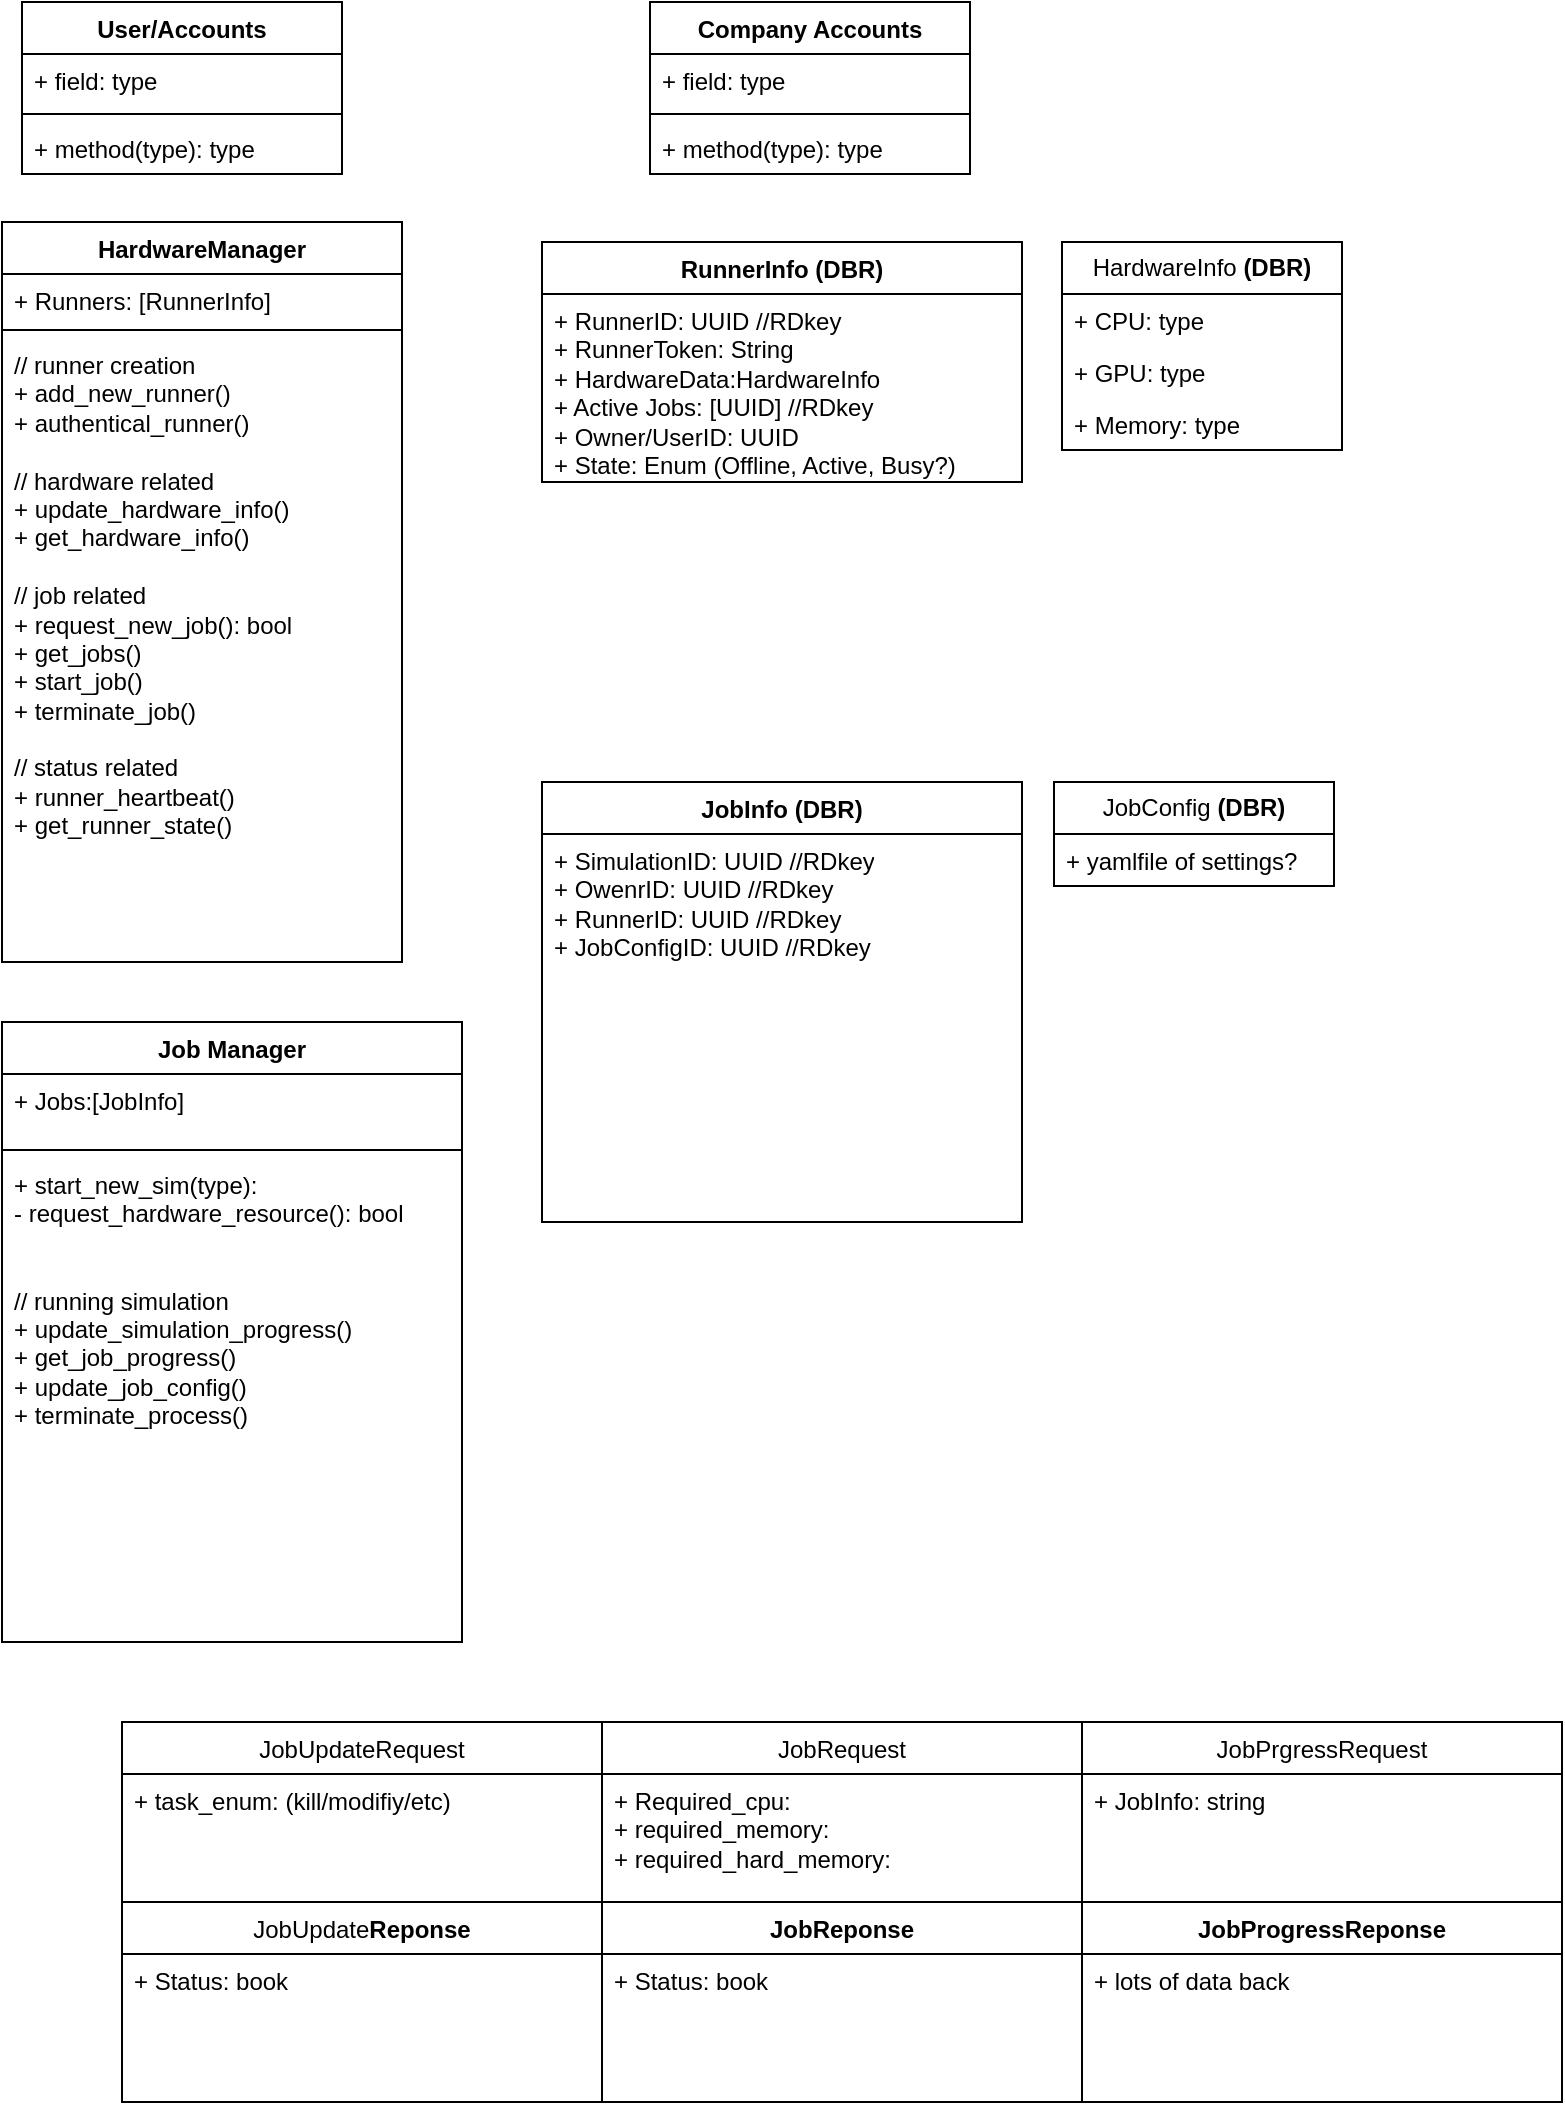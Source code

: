 <mxfile version="26.0.7">
  <diagram name="Page-1" id="OiLh1fH9trJi4Xa0TGHf">
    <mxGraphModel dx="2008" dy="1114" grid="1" gridSize="10" guides="1" tooltips="1" connect="1" arrows="1" fold="1" page="1" pageScale="1" pageWidth="827" pageHeight="1169" math="0" shadow="0">
      <root>
        <mxCell id="0" />
        <mxCell id="1" parent="0" />
        <mxCell id="-diZnIrNLLxqrGsPqr5u-13" value="RunnerInfo (DBR)" style="swimlane;fontStyle=1;align=center;verticalAlign=top;childLayout=stackLayout;horizontal=1;startSize=26;horizontalStack=0;resizeParent=1;resizeParentMax=0;resizeLast=0;collapsible=1;marginBottom=0;whiteSpace=wrap;html=1;" vertex="1" parent="1">
          <mxGeometry x="280" y="120" width="240" height="120" as="geometry" />
        </mxCell>
        <mxCell id="-diZnIrNLLxqrGsPqr5u-14" value="+ RunnerID: UUID //RDkey&lt;div&gt;+ RunnerToken: String&lt;/div&gt;&lt;div&gt;+ HardwareData:HardwareInfo&lt;/div&gt;&lt;div&gt;+ Active Jobs: [&lt;span style=&quot;background-color: transparent; color: light-dark(rgb(0, 0, 0), rgb(255, 255, 255));&quot;&gt;UUID] //RDkey&lt;/span&gt;&lt;/div&gt;&lt;div&gt;+ Owner/UserID: UUID&lt;/div&gt;&lt;div&gt;+ State: Enum (Offline, Active, Busy?)&lt;br&gt;&lt;div&gt;&lt;br&gt;&lt;/div&gt;&lt;/div&gt;" style="text;strokeColor=none;fillColor=none;align=left;verticalAlign=top;spacingLeft=4;spacingRight=4;overflow=hidden;rotatable=0;points=[[0,0.5],[1,0.5]];portConstraint=eastwest;whiteSpace=wrap;html=1;" vertex="1" parent="-diZnIrNLLxqrGsPqr5u-13">
          <mxGeometry y="26" width="240" height="94" as="geometry" />
        </mxCell>
        <mxCell id="-diZnIrNLLxqrGsPqr5u-17" value="JobInfo (DBR)" style="swimlane;fontStyle=1;align=center;verticalAlign=top;childLayout=stackLayout;horizontal=1;startSize=26;horizontalStack=0;resizeParent=1;resizeParentMax=0;resizeLast=0;collapsible=1;marginBottom=0;whiteSpace=wrap;html=1;" vertex="1" parent="1">
          <mxGeometry x="280" y="390" width="240" height="220" as="geometry" />
        </mxCell>
        <mxCell id="-diZnIrNLLxqrGsPqr5u-18" value="+ SimulationID: UUID //RDkey&lt;div&gt;+ OwenrID: UUID //RDkey&lt;/div&gt;&lt;div&gt;+ RunnerID: UUID //RDkey&lt;/div&gt;&lt;div&gt;+ JobConfigID: UUID //RDkey&lt;/div&gt;" style="text;strokeColor=none;fillColor=none;align=left;verticalAlign=top;spacingLeft=4;spacingRight=4;overflow=hidden;rotatable=0;points=[[0,0.5],[1,0.5]];portConstraint=eastwest;whiteSpace=wrap;html=1;" vertex="1" parent="-diZnIrNLLxqrGsPqr5u-17">
          <mxGeometry y="26" width="240" height="194" as="geometry" />
        </mxCell>
        <mxCell id="-diZnIrNLLxqrGsPqr5u-38" value="User/Accounts" style="swimlane;fontStyle=1;align=center;verticalAlign=top;childLayout=stackLayout;horizontal=1;startSize=26;horizontalStack=0;resizeParent=1;resizeParentMax=0;resizeLast=0;collapsible=1;marginBottom=0;whiteSpace=wrap;html=1;" vertex="1" parent="1">
          <mxGeometry x="20" width="160" height="86" as="geometry" />
        </mxCell>
        <mxCell id="-diZnIrNLLxqrGsPqr5u-39" value="+ field: type" style="text;strokeColor=none;fillColor=none;align=left;verticalAlign=top;spacingLeft=4;spacingRight=4;overflow=hidden;rotatable=0;points=[[0,0.5],[1,0.5]];portConstraint=eastwest;whiteSpace=wrap;html=1;" vertex="1" parent="-diZnIrNLLxqrGsPqr5u-38">
          <mxGeometry y="26" width="160" height="26" as="geometry" />
        </mxCell>
        <mxCell id="-diZnIrNLLxqrGsPqr5u-40" value="" style="line;strokeWidth=1;fillColor=none;align=left;verticalAlign=middle;spacingTop=-1;spacingLeft=3;spacingRight=3;rotatable=0;labelPosition=right;points=[];portConstraint=eastwest;strokeColor=inherit;" vertex="1" parent="-diZnIrNLLxqrGsPqr5u-38">
          <mxGeometry y="52" width="160" height="8" as="geometry" />
        </mxCell>
        <mxCell id="-diZnIrNLLxqrGsPqr5u-41" value="+ method(type): type" style="text;strokeColor=none;fillColor=none;align=left;verticalAlign=top;spacingLeft=4;spacingRight=4;overflow=hidden;rotatable=0;points=[[0,0.5],[1,0.5]];portConstraint=eastwest;whiteSpace=wrap;html=1;" vertex="1" parent="-diZnIrNLLxqrGsPqr5u-38">
          <mxGeometry y="60" width="160" height="26" as="geometry" />
        </mxCell>
        <mxCell id="-diZnIrNLLxqrGsPqr5u-42" value="Company Accounts" style="swimlane;fontStyle=1;align=center;verticalAlign=top;childLayout=stackLayout;horizontal=1;startSize=26;horizontalStack=0;resizeParent=1;resizeParentMax=0;resizeLast=0;collapsible=1;marginBottom=0;whiteSpace=wrap;html=1;" vertex="1" parent="1">
          <mxGeometry x="334" width="160" height="86" as="geometry" />
        </mxCell>
        <mxCell id="-diZnIrNLLxqrGsPqr5u-43" value="+ field: type" style="text;strokeColor=none;fillColor=none;align=left;verticalAlign=top;spacingLeft=4;spacingRight=4;overflow=hidden;rotatable=0;points=[[0,0.5],[1,0.5]];portConstraint=eastwest;whiteSpace=wrap;html=1;" vertex="1" parent="-diZnIrNLLxqrGsPqr5u-42">
          <mxGeometry y="26" width="160" height="26" as="geometry" />
        </mxCell>
        <mxCell id="-diZnIrNLLxqrGsPqr5u-44" value="" style="line;strokeWidth=1;fillColor=none;align=left;verticalAlign=middle;spacingTop=-1;spacingLeft=3;spacingRight=3;rotatable=0;labelPosition=right;points=[];portConstraint=eastwest;strokeColor=inherit;" vertex="1" parent="-diZnIrNLLxqrGsPqr5u-42">
          <mxGeometry y="52" width="160" height="8" as="geometry" />
        </mxCell>
        <mxCell id="-diZnIrNLLxqrGsPqr5u-45" value="+ method(type): type" style="text;strokeColor=none;fillColor=none;align=left;verticalAlign=top;spacingLeft=4;spacingRight=4;overflow=hidden;rotatable=0;points=[[0,0.5],[1,0.5]];portConstraint=eastwest;whiteSpace=wrap;html=1;" vertex="1" parent="-diZnIrNLLxqrGsPqr5u-42">
          <mxGeometry y="60" width="160" height="26" as="geometry" />
        </mxCell>
        <mxCell id="-diZnIrNLLxqrGsPqr5u-50" value="HardwareInfo&amp;nbsp;&lt;span style=&quot;font-weight: 700;&quot;&gt;(DBR)&lt;/span&gt;" style="swimlane;fontStyle=0;childLayout=stackLayout;horizontal=1;startSize=26;fillColor=none;horizontalStack=0;resizeParent=1;resizeParentMax=0;resizeLast=0;collapsible=1;marginBottom=0;whiteSpace=wrap;html=1;" vertex="1" parent="1">
          <mxGeometry x="540" y="120" width="140" height="104" as="geometry" />
        </mxCell>
        <mxCell id="-diZnIrNLLxqrGsPqr5u-51" value="+ CPU: type" style="text;strokeColor=none;fillColor=none;align=left;verticalAlign=top;spacingLeft=4;spacingRight=4;overflow=hidden;rotatable=0;points=[[0,0.5],[1,0.5]];portConstraint=eastwest;whiteSpace=wrap;html=1;" vertex="1" parent="-diZnIrNLLxqrGsPqr5u-50">
          <mxGeometry y="26" width="140" height="26" as="geometry" />
        </mxCell>
        <mxCell id="-diZnIrNLLxqrGsPqr5u-52" value="+ GPU: type" style="text;strokeColor=none;fillColor=none;align=left;verticalAlign=top;spacingLeft=4;spacingRight=4;overflow=hidden;rotatable=0;points=[[0,0.5],[1,0.5]];portConstraint=eastwest;whiteSpace=wrap;html=1;" vertex="1" parent="-diZnIrNLLxqrGsPqr5u-50">
          <mxGeometry y="52" width="140" height="26" as="geometry" />
        </mxCell>
        <mxCell id="-diZnIrNLLxqrGsPqr5u-53" value="+ Memory: type" style="text;strokeColor=none;fillColor=none;align=left;verticalAlign=top;spacingLeft=4;spacingRight=4;overflow=hidden;rotatable=0;points=[[0,0.5],[1,0.5]];portConstraint=eastwest;whiteSpace=wrap;html=1;" vertex="1" parent="-diZnIrNLLxqrGsPqr5u-50">
          <mxGeometry y="78" width="140" height="26" as="geometry" />
        </mxCell>
        <mxCell id="-diZnIrNLLxqrGsPqr5u-56" value="Job Manager" style="swimlane;fontStyle=1;align=center;verticalAlign=top;childLayout=stackLayout;horizontal=1;startSize=26;horizontalStack=0;resizeParent=1;resizeParentMax=0;resizeLast=0;collapsible=1;marginBottom=0;whiteSpace=wrap;html=1;" vertex="1" parent="1">
          <mxGeometry x="10" y="510" width="230" height="310" as="geometry" />
        </mxCell>
        <mxCell id="-diZnIrNLLxqrGsPqr5u-57" value="+ Jobs:[JobInfo]&lt;div&gt;&lt;div&gt;&lt;br&gt;&lt;/div&gt;&lt;/div&gt;" style="text;strokeColor=none;fillColor=none;align=left;verticalAlign=top;spacingLeft=4;spacingRight=4;overflow=hidden;rotatable=0;points=[[0,0.5],[1,0.5]];portConstraint=eastwest;whiteSpace=wrap;html=1;" vertex="1" parent="-diZnIrNLLxqrGsPqr5u-56">
          <mxGeometry y="26" width="230" height="34" as="geometry" />
        </mxCell>
        <mxCell id="-diZnIrNLLxqrGsPqr5u-58" value="" style="line;strokeWidth=1;fillColor=none;align=left;verticalAlign=middle;spacingTop=-1;spacingLeft=3;spacingRight=3;rotatable=0;labelPosition=right;points=[];portConstraint=eastwest;strokeColor=inherit;" vertex="1" parent="-diZnIrNLLxqrGsPqr5u-56">
          <mxGeometry y="60" width="230" height="8" as="geometry" />
        </mxCell>
        <mxCell id="-diZnIrNLLxqrGsPqr5u-59" value="+ start_new_sim(type):&amp;nbsp;&lt;div&gt;- request_hardware_resource(): bool&lt;br&gt;&lt;div&gt;&lt;br&gt;&lt;/div&gt;&lt;div&gt;&lt;br&gt;&lt;/div&gt;&lt;div&gt;// running simulation&lt;/div&gt;&lt;div&gt;+ update_simulation_progress()&lt;/div&gt;&lt;div&gt;+ get_job_progress()&lt;/div&gt;&lt;div&gt;&lt;span style=&quot;background-color: transparent; color: light-dark(rgb(0, 0, 0), rgb(255, 255, 255));&quot;&gt;+ update_job_config()&lt;/span&gt;&lt;/div&gt;&lt;div&gt;+ terminate_process()&lt;br&gt;&lt;/div&gt;&lt;/div&gt;" style="text;strokeColor=none;fillColor=none;align=left;verticalAlign=top;spacingLeft=4;spacingRight=4;overflow=hidden;rotatable=0;points=[[0,0.5],[1,0.5]];portConstraint=eastwest;whiteSpace=wrap;html=1;" vertex="1" parent="-diZnIrNLLxqrGsPqr5u-56">
          <mxGeometry y="68" width="230" height="242" as="geometry" />
        </mxCell>
        <mxCell id="-diZnIrNLLxqrGsPqr5u-60" value="HardwareManager" style="swimlane;fontStyle=1;align=center;verticalAlign=top;childLayout=stackLayout;horizontal=1;startSize=26;horizontalStack=0;resizeParent=1;resizeParentMax=0;resizeLast=0;collapsible=1;marginBottom=0;whiteSpace=wrap;html=1;" vertex="1" parent="1">
          <mxGeometry x="10" y="110" width="200" height="370" as="geometry" />
        </mxCell>
        <mxCell id="-diZnIrNLLxqrGsPqr5u-61" value="&lt;div&gt;&lt;div&gt;+ Runners: [RunnerInfo]&amp;nbsp;&lt;/div&gt;&lt;/div&gt;" style="text;strokeColor=none;fillColor=none;align=left;verticalAlign=top;spacingLeft=4;spacingRight=4;overflow=hidden;rotatable=0;points=[[0,0.5],[1,0.5]];portConstraint=eastwest;whiteSpace=wrap;html=1;" vertex="1" parent="-diZnIrNLLxqrGsPqr5u-60">
          <mxGeometry y="26" width="200" height="24" as="geometry" />
        </mxCell>
        <mxCell id="-diZnIrNLLxqrGsPqr5u-62" value="" style="line;strokeWidth=1;fillColor=none;align=left;verticalAlign=middle;spacingTop=-1;spacingLeft=3;spacingRight=3;rotatable=0;labelPosition=right;points=[];portConstraint=eastwest;strokeColor=inherit;" vertex="1" parent="-diZnIrNLLxqrGsPqr5u-60">
          <mxGeometry y="50" width="200" height="8" as="geometry" />
        </mxCell>
        <mxCell id="-diZnIrNLLxqrGsPqr5u-63" value="&lt;div&gt;// runner creation&lt;/div&gt;&lt;div&gt;+ add_new_runner()&lt;/div&gt;+ authentical_runner()&lt;div&gt;&lt;br&gt;&lt;/div&gt;&lt;div&gt;// hardware related&lt;br&gt;&lt;div&gt;+ update_hardware_info()&lt;/div&gt;&lt;div&gt;+ get_hardware_info()&lt;/div&gt;&lt;div&gt;&lt;br&gt;&lt;/div&gt;&lt;div&gt;// job related&lt;/div&gt;&lt;div&gt;+ request_new_job(): bool&lt;/div&gt;&lt;div&gt;+ get_jobs()&lt;/div&gt;&lt;div&gt;+ start_job()&lt;/div&gt;&lt;div&gt;+ terminate_job()&lt;/div&gt;&lt;/div&gt;&lt;div&gt;&lt;br&gt;&lt;/div&gt;&lt;div&gt;// status related&lt;/div&gt;&lt;div&gt;+ runner_heartbeat()&lt;/div&gt;&lt;div&gt;+ get_runner_state()&amp;nbsp;&lt;/div&gt;" style="text;strokeColor=none;fillColor=none;align=left;verticalAlign=top;spacingLeft=4;spacingRight=4;overflow=hidden;rotatable=0;points=[[0,0.5],[1,0.5]];portConstraint=eastwest;whiteSpace=wrap;html=1;" vertex="1" parent="-diZnIrNLLxqrGsPqr5u-60">
          <mxGeometry y="58" width="200" height="312" as="geometry" />
        </mxCell>
        <mxCell id="-diZnIrNLLxqrGsPqr5u-64" value="JobConfig&amp;nbsp;&lt;span style=&quot;font-weight: 700;&quot;&gt;(DBR)&lt;/span&gt;" style="swimlane;fontStyle=0;childLayout=stackLayout;horizontal=1;startSize=26;fillColor=none;horizontalStack=0;resizeParent=1;resizeParentMax=0;resizeLast=0;collapsible=1;marginBottom=0;whiteSpace=wrap;html=1;" vertex="1" parent="1">
          <mxGeometry x="536" y="390" width="140" height="52" as="geometry" />
        </mxCell>
        <mxCell id="-diZnIrNLLxqrGsPqr5u-65" value="+ yamlfile of settings?&lt;div&gt;&lt;br&gt;&lt;/div&gt;" style="text;strokeColor=none;fillColor=none;align=left;verticalAlign=top;spacingLeft=4;spacingRight=4;overflow=hidden;rotatable=0;points=[[0,0.5],[1,0.5]];portConstraint=eastwest;whiteSpace=wrap;html=1;" vertex="1" parent="-diZnIrNLLxqrGsPqr5u-64">
          <mxGeometry y="26" width="140" height="26" as="geometry" />
        </mxCell>
        <mxCell id="-diZnIrNLLxqrGsPqr5u-68" value="JobRequest" style="swimlane;fontStyle=0;align=center;verticalAlign=top;childLayout=stackLayout;horizontal=1;startSize=26;horizontalStack=0;resizeParent=1;resizeParentMax=0;resizeLast=0;collapsible=1;marginBottom=0;whiteSpace=wrap;html=1;" vertex="1" parent="1">
          <mxGeometry x="310" y="860" width="240" height="90" as="geometry" />
        </mxCell>
        <mxCell id="-diZnIrNLLxqrGsPqr5u-69" value="+ Required_cpu:&lt;div&gt;+ required_memory:&lt;/div&gt;&lt;div&gt;+ required_hard_memory:&lt;/div&gt;&lt;div&gt;&lt;br&gt;&lt;/div&gt;" style="text;strokeColor=none;fillColor=none;align=left;verticalAlign=top;spacingLeft=4;spacingRight=4;overflow=hidden;rotatable=0;points=[[0,0.5],[1,0.5]];portConstraint=eastwest;whiteSpace=wrap;html=1;" vertex="1" parent="-diZnIrNLLxqrGsPqr5u-68">
          <mxGeometry y="26" width="240" height="64" as="geometry" />
        </mxCell>
        <mxCell id="-diZnIrNLLxqrGsPqr5u-70" value="JobReponse" style="swimlane;fontStyle=1;align=center;verticalAlign=top;childLayout=stackLayout;horizontal=1;startSize=26;horizontalStack=0;resizeParent=1;resizeParentMax=0;resizeLast=0;collapsible=1;marginBottom=0;whiteSpace=wrap;html=1;" vertex="1" parent="1">
          <mxGeometry x="310" y="950" width="240" height="100" as="geometry" />
        </mxCell>
        <mxCell id="-diZnIrNLLxqrGsPqr5u-71" value="+ Status: book" style="text;strokeColor=none;fillColor=none;align=left;verticalAlign=top;spacingLeft=4;spacingRight=4;overflow=hidden;rotatable=0;points=[[0,0.5],[1,0.5]];portConstraint=eastwest;whiteSpace=wrap;html=1;" vertex="1" parent="-diZnIrNLLxqrGsPqr5u-70">
          <mxGeometry y="26" width="240" height="74" as="geometry" />
        </mxCell>
        <mxCell id="-diZnIrNLLxqrGsPqr5u-72" value="JobUpdateRequest" style="swimlane;fontStyle=0;align=center;verticalAlign=top;childLayout=stackLayout;horizontal=1;startSize=26;horizontalStack=0;resizeParent=1;resizeParentMax=0;resizeLast=0;collapsible=1;marginBottom=0;whiteSpace=wrap;html=1;" vertex="1" parent="1">
          <mxGeometry x="70" y="860" width="240" height="190" as="geometry" />
        </mxCell>
        <mxCell id="-diZnIrNLLxqrGsPqr5u-73" value="+ task_enum: (kill/modifiy/etc)&lt;div&gt;&lt;br&gt;&lt;/div&gt;" style="text;strokeColor=none;fillColor=none;align=left;verticalAlign=top;spacingLeft=4;spacingRight=4;overflow=hidden;rotatable=0;points=[[0,0.5],[1,0.5]];portConstraint=eastwest;whiteSpace=wrap;html=1;" vertex="1" parent="-diZnIrNLLxqrGsPqr5u-72">
          <mxGeometry y="26" width="240" height="64" as="geometry" />
        </mxCell>
        <mxCell id="-diZnIrNLLxqrGsPqr5u-74" value="&lt;span style=&quot;font-weight: 400;&quot;&gt;JobUpdate&lt;/span&gt;Reponse" style="swimlane;fontStyle=1;align=center;verticalAlign=top;childLayout=stackLayout;horizontal=1;startSize=26;horizontalStack=0;resizeParent=1;resizeParentMax=0;resizeLast=0;collapsible=1;marginBottom=0;whiteSpace=wrap;html=1;" vertex="1" parent="-diZnIrNLLxqrGsPqr5u-72">
          <mxGeometry y="90" width="240" height="100" as="geometry" />
        </mxCell>
        <mxCell id="-diZnIrNLLxqrGsPqr5u-75" value="+ Status: book" style="text;strokeColor=none;fillColor=none;align=left;verticalAlign=top;spacingLeft=4;spacingRight=4;overflow=hidden;rotatable=0;points=[[0,0.5],[1,0.5]];portConstraint=eastwest;whiteSpace=wrap;html=1;" vertex="1" parent="-diZnIrNLLxqrGsPqr5u-74">
          <mxGeometry y="26" width="240" height="74" as="geometry" />
        </mxCell>
        <mxCell id="-diZnIrNLLxqrGsPqr5u-77" value="JobPrgressRequest" style="swimlane;fontStyle=0;align=center;verticalAlign=top;childLayout=stackLayout;horizontal=1;startSize=26;horizontalStack=0;resizeParent=1;resizeParentMax=0;resizeLast=0;collapsible=1;marginBottom=0;whiteSpace=wrap;html=1;" vertex="1" parent="1">
          <mxGeometry x="550" y="860" width="240" height="90" as="geometry" />
        </mxCell>
        <mxCell id="-diZnIrNLLxqrGsPqr5u-78" value="+ JobInfo: string&lt;div&gt;&lt;br&gt;&lt;/div&gt;" style="text;strokeColor=none;fillColor=none;align=left;verticalAlign=top;spacingLeft=4;spacingRight=4;overflow=hidden;rotatable=0;points=[[0,0.5],[1,0.5]];portConstraint=eastwest;whiteSpace=wrap;html=1;" vertex="1" parent="-diZnIrNLLxqrGsPqr5u-77">
          <mxGeometry y="26" width="240" height="64" as="geometry" />
        </mxCell>
        <mxCell id="-diZnIrNLLxqrGsPqr5u-79" value="JobProgressReponse" style="swimlane;fontStyle=1;align=center;verticalAlign=top;childLayout=stackLayout;horizontal=1;startSize=26;horizontalStack=0;resizeParent=1;resizeParentMax=0;resizeLast=0;collapsible=1;marginBottom=0;whiteSpace=wrap;html=1;" vertex="1" parent="1">
          <mxGeometry x="550" y="950" width="240" height="100" as="geometry" />
        </mxCell>
        <mxCell id="-diZnIrNLLxqrGsPqr5u-80" value="+ lots of data back" style="text;strokeColor=none;fillColor=none;align=left;verticalAlign=top;spacingLeft=4;spacingRight=4;overflow=hidden;rotatable=0;points=[[0,0.5],[1,0.5]];portConstraint=eastwest;whiteSpace=wrap;html=1;" vertex="1" parent="-diZnIrNLLxqrGsPqr5u-79">
          <mxGeometry y="26" width="240" height="74" as="geometry" />
        </mxCell>
      </root>
    </mxGraphModel>
  </diagram>
</mxfile>
